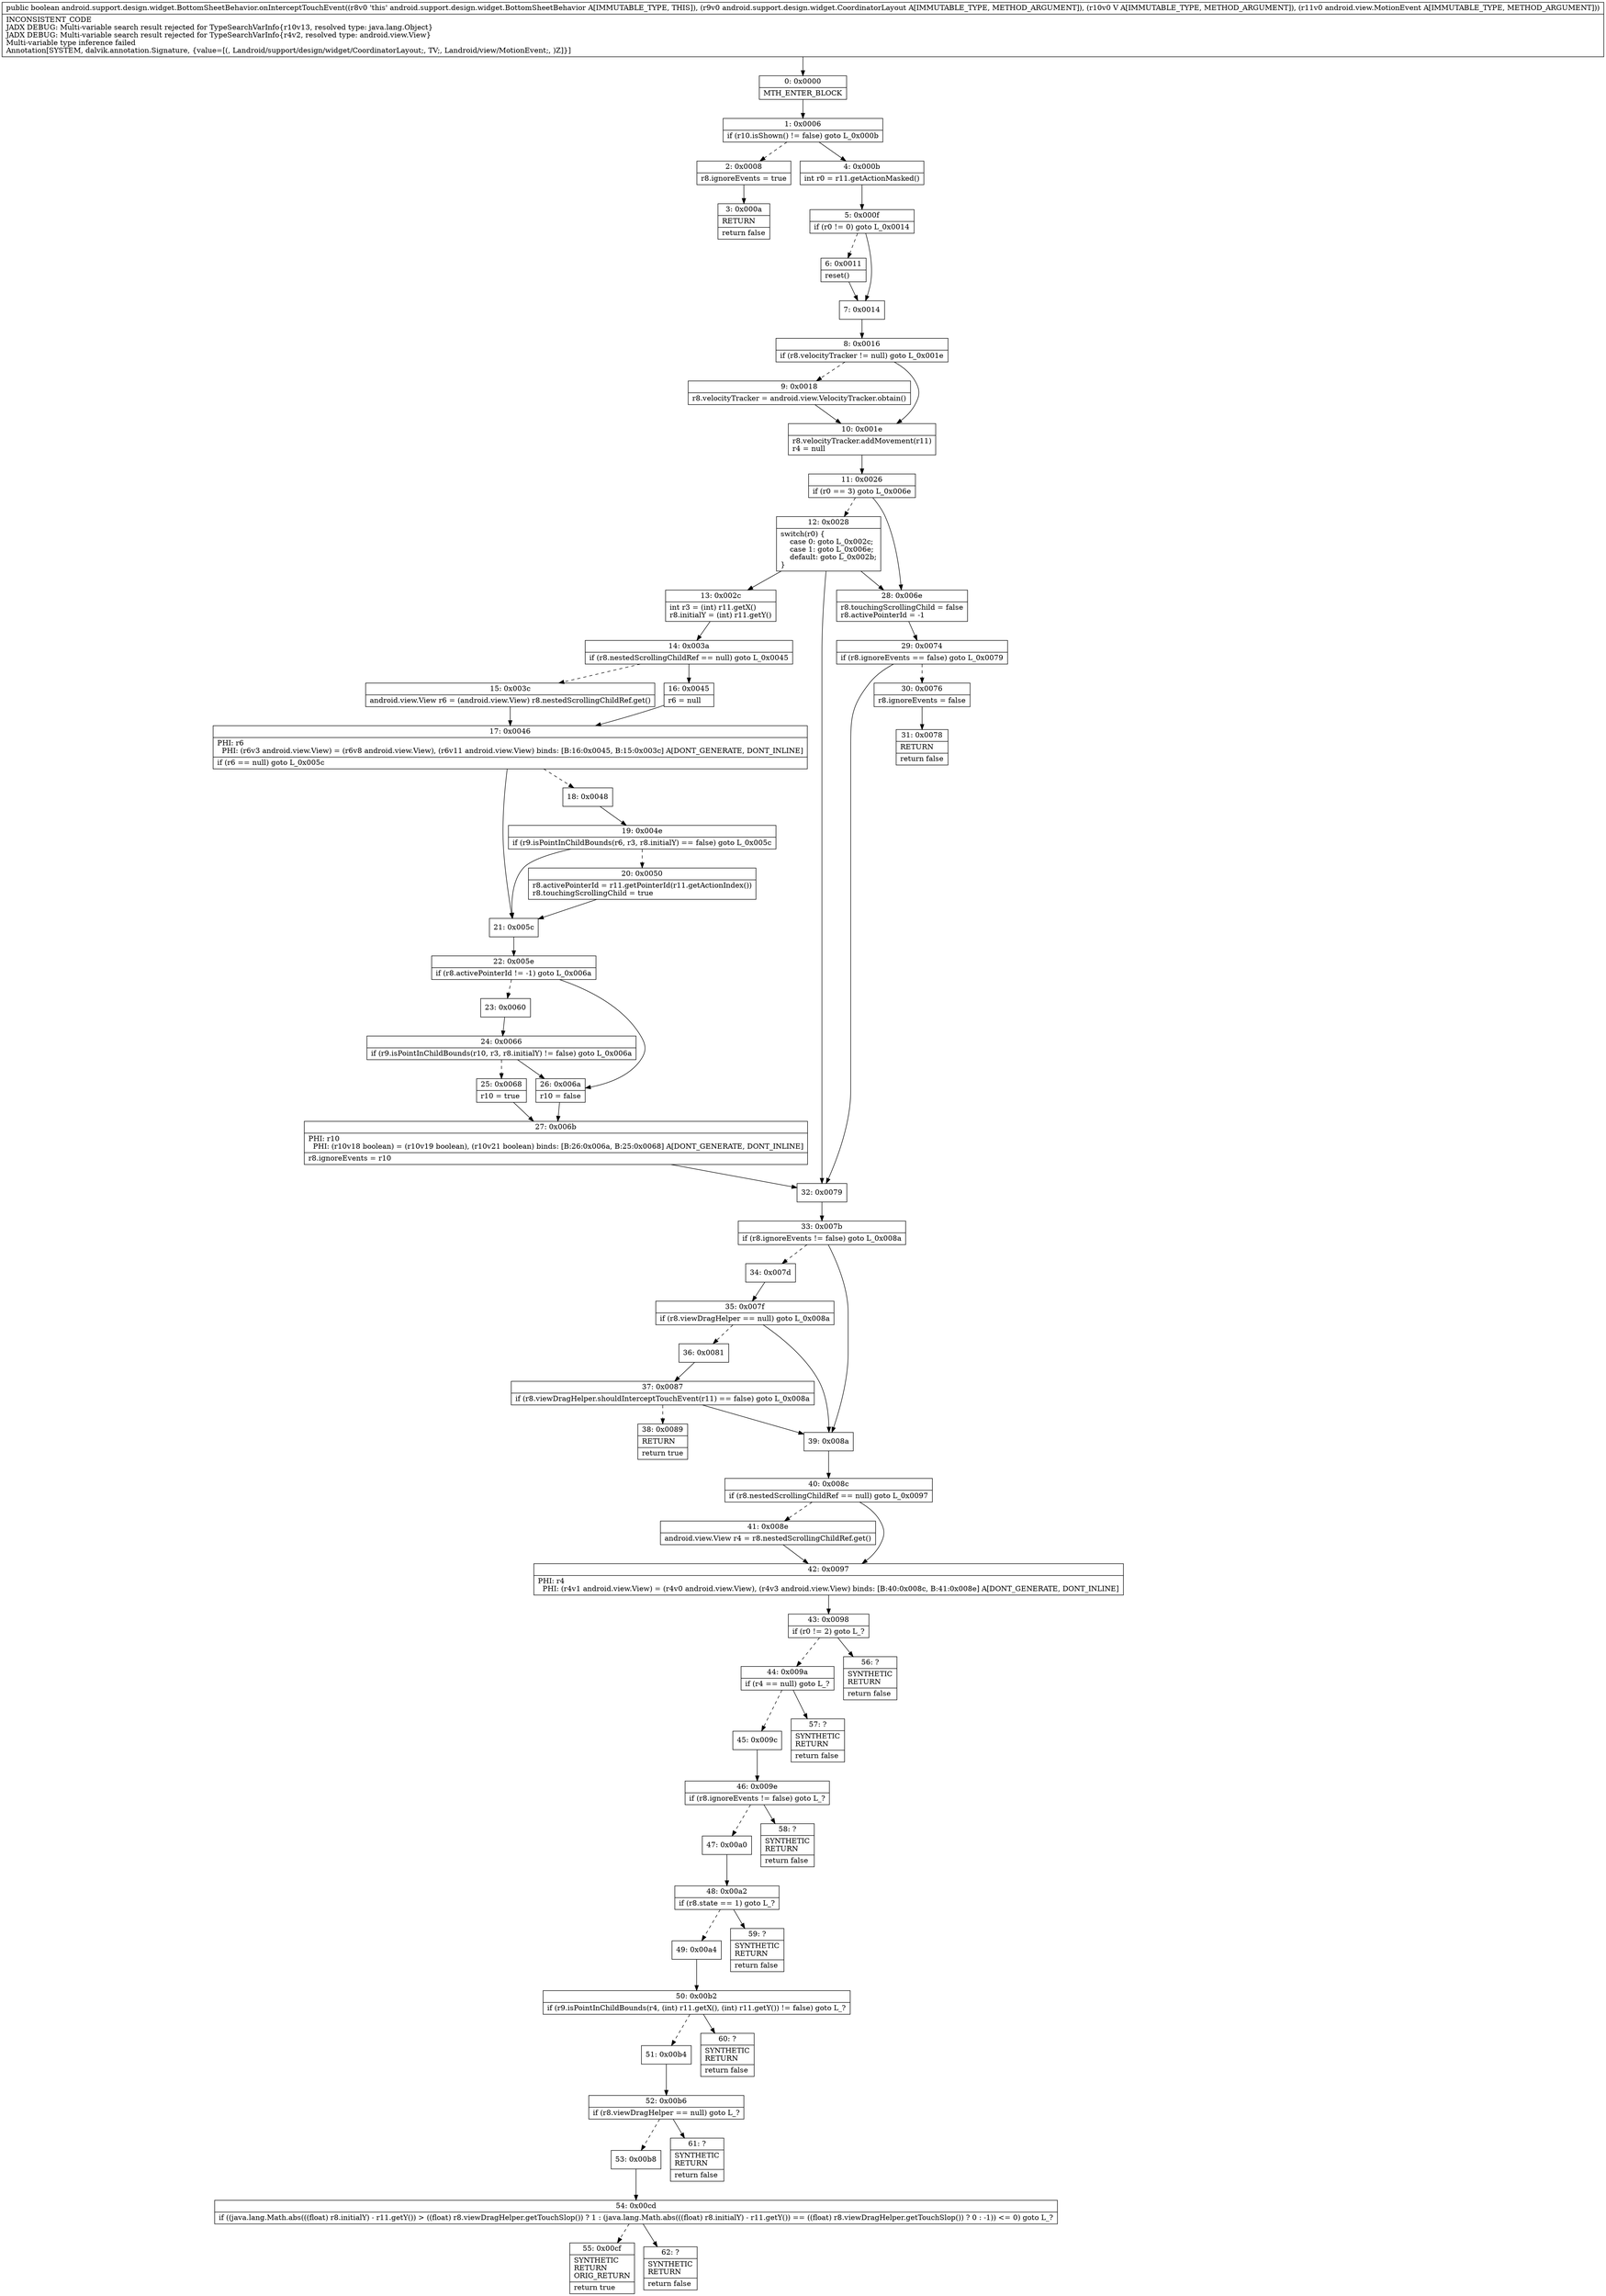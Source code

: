 digraph "CFG forandroid.support.design.widget.BottomSheetBehavior.onInterceptTouchEvent(Landroid\/support\/design\/widget\/CoordinatorLayout;Landroid\/view\/View;Landroid\/view\/MotionEvent;)Z" {
Node_0 [shape=record,label="{0\:\ 0x0000|MTH_ENTER_BLOCK\l}"];
Node_1 [shape=record,label="{1\:\ 0x0006|if (r10.isShown() != false) goto L_0x000b\l}"];
Node_2 [shape=record,label="{2\:\ 0x0008|r8.ignoreEvents = true\l}"];
Node_3 [shape=record,label="{3\:\ 0x000a|RETURN\l|return false\l}"];
Node_4 [shape=record,label="{4\:\ 0x000b|int r0 = r11.getActionMasked()\l}"];
Node_5 [shape=record,label="{5\:\ 0x000f|if (r0 != 0) goto L_0x0014\l}"];
Node_6 [shape=record,label="{6\:\ 0x0011|reset()\l}"];
Node_7 [shape=record,label="{7\:\ 0x0014}"];
Node_8 [shape=record,label="{8\:\ 0x0016|if (r8.velocityTracker != null) goto L_0x001e\l}"];
Node_9 [shape=record,label="{9\:\ 0x0018|r8.velocityTracker = android.view.VelocityTracker.obtain()\l}"];
Node_10 [shape=record,label="{10\:\ 0x001e|r8.velocityTracker.addMovement(r11)\lr4 = null\l}"];
Node_11 [shape=record,label="{11\:\ 0x0026|if (r0 == 3) goto L_0x006e\l}"];
Node_12 [shape=record,label="{12\:\ 0x0028|switch(r0) \{\l    case 0: goto L_0x002c;\l    case 1: goto L_0x006e;\l    default: goto L_0x002b;\l\}\l}"];
Node_13 [shape=record,label="{13\:\ 0x002c|int r3 = (int) r11.getX()\lr8.initialY = (int) r11.getY()\l}"];
Node_14 [shape=record,label="{14\:\ 0x003a|if (r8.nestedScrollingChildRef == null) goto L_0x0045\l}"];
Node_15 [shape=record,label="{15\:\ 0x003c|android.view.View r6 = (android.view.View) r8.nestedScrollingChildRef.get()\l}"];
Node_16 [shape=record,label="{16\:\ 0x0045|r6 = null\l}"];
Node_17 [shape=record,label="{17\:\ 0x0046|PHI: r6 \l  PHI: (r6v3 android.view.View) = (r6v8 android.view.View), (r6v11 android.view.View) binds: [B:16:0x0045, B:15:0x003c] A[DONT_GENERATE, DONT_INLINE]\l|if (r6 == null) goto L_0x005c\l}"];
Node_18 [shape=record,label="{18\:\ 0x0048}"];
Node_19 [shape=record,label="{19\:\ 0x004e|if (r9.isPointInChildBounds(r6, r3, r8.initialY) == false) goto L_0x005c\l}"];
Node_20 [shape=record,label="{20\:\ 0x0050|r8.activePointerId = r11.getPointerId(r11.getActionIndex())\lr8.touchingScrollingChild = true\l}"];
Node_21 [shape=record,label="{21\:\ 0x005c}"];
Node_22 [shape=record,label="{22\:\ 0x005e|if (r8.activePointerId != \-1) goto L_0x006a\l}"];
Node_23 [shape=record,label="{23\:\ 0x0060}"];
Node_24 [shape=record,label="{24\:\ 0x0066|if (r9.isPointInChildBounds(r10, r3, r8.initialY) != false) goto L_0x006a\l}"];
Node_25 [shape=record,label="{25\:\ 0x0068|r10 = true\l}"];
Node_26 [shape=record,label="{26\:\ 0x006a|r10 = false\l}"];
Node_27 [shape=record,label="{27\:\ 0x006b|PHI: r10 \l  PHI: (r10v18 boolean) = (r10v19 boolean), (r10v21 boolean) binds: [B:26:0x006a, B:25:0x0068] A[DONT_GENERATE, DONT_INLINE]\l|r8.ignoreEvents = r10\l}"];
Node_28 [shape=record,label="{28\:\ 0x006e|r8.touchingScrollingChild = false\lr8.activePointerId = \-1\l}"];
Node_29 [shape=record,label="{29\:\ 0x0074|if (r8.ignoreEvents == false) goto L_0x0079\l}"];
Node_30 [shape=record,label="{30\:\ 0x0076|r8.ignoreEvents = false\l}"];
Node_31 [shape=record,label="{31\:\ 0x0078|RETURN\l|return false\l}"];
Node_32 [shape=record,label="{32\:\ 0x0079}"];
Node_33 [shape=record,label="{33\:\ 0x007b|if (r8.ignoreEvents != false) goto L_0x008a\l}"];
Node_34 [shape=record,label="{34\:\ 0x007d}"];
Node_35 [shape=record,label="{35\:\ 0x007f|if (r8.viewDragHelper == null) goto L_0x008a\l}"];
Node_36 [shape=record,label="{36\:\ 0x0081}"];
Node_37 [shape=record,label="{37\:\ 0x0087|if (r8.viewDragHelper.shouldInterceptTouchEvent(r11) == false) goto L_0x008a\l}"];
Node_38 [shape=record,label="{38\:\ 0x0089|RETURN\l|return true\l}"];
Node_39 [shape=record,label="{39\:\ 0x008a}"];
Node_40 [shape=record,label="{40\:\ 0x008c|if (r8.nestedScrollingChildRef == null) goto L_0x0097\l}"];
Node_41 [shape=record,label="{41\:\ 0x008e|android.view.View r4 = r8.nestedScrollingChildRef.get()\l}"];
Node_42 [shape=record,label="{42\:\ 0x0097|PHI: r4 \l  PHI: (r4v1 android.view.View) = (r4v0 android.view.View), (r4v3 android.view.View) binds: [B:40:0x008c, B:41:0x008e] A[DONT_GENERATE, DONT_INLINE]\l}"];
Node_43 [shape=record,label="{43\:\ 0x0098|if (r0 != 2) goto L_?\l}"];
Node_44 [shape=record,label="{44\:\ 0x009a|if (r4 == null) goto L_?\l}"];
Node_45 [shape=record,label="{45\:\ 0x009c}"];
Node_46 [shape=record,label="{46\:\ 0x009e|if (r8.ignoreEvents != false) goto L_?\l}"];
Node_47 [shape=record,label="{47\:\ 0x00a0}"];
Node_48 [shape=record,label="{48\:\ 0x00a2|if (r8.state == 1) goto L_?\l}"];
Node_49 [shape=record,label="{49\:\ 0x00a4}"];
Node_50 [shape=record,label="{50\:\ 0x00b2|if (r9.isPointInChildBounds(r4, (int) r11.getX(), (int) r11.getY()) != false) goto L_?\l}"];
Node_51 [shape=record,label="{51\:\ 0x00b4}"];
Node_52 [shape=record,label="{52\:\ 0x00b6|if (r8.viewDragHelper == null) goto L_?\l}"];
Node_53 [shape=record,label="{53\:\ 0x00b8}"];
Node_54 [shape=record,label="{54\:\ 0x00cd|if ((java.lang.Math.abs(((float) r8.initialY) \- r11.getY()) \> ((float) r8.viewDragHelper.getTouchSlop()) ? 1 : (java.lang.Math.abs(((float) r8.initialY) \- r11.getY()) == ((float) r8.viewDragHelper.getTouchSlop()) ? 0 : \-1)) \<= 0) goto L_?\l}"];
Node_55 [shape=record,label="{55\:\ 0x00cf|SYNTHETIC\lRETURN\lORIG_RETURN\l|return true\l}"];
Node_56 [shape=record,label="{56\:\ ?|SYNTHETIC\lRETURN\l|return false\l}"];
Node_57 [shape=record,label="{57\:\ ?|SYNTHETIC\lRETURN\l|return false\l}"];
Node_58 [shape=record,label="{58\:\ ?|SYNTHETIC\lRETURN\l|return false\l}"];
Node_59 [shape=record,label="{59\:\ ?|SYNTHETIC\lRETURN\l|return false\l}"];
Node_60 [shape=record,label="{60\:\ ?|SYNTHETIC\lRETURN\l|return false\l}"];
Node_61 [shape=record,label="{61\:\ ?|SYNTHETIC\lRETURN\l|return false\l}"];
Node_62 [shape=record,label="{62\:\ ?|SYNTHETIC\lRETURN\l|return false\l}"];
MethodNode[shape=record,label="{public boolean android.support.design.widget.BottomSheetBehavior.onInterceptTouchEvent((r8v0 'this' android.support.design.widget.BottomSheetBehavior A[IMMUTABLE_TYPE, THIS]), (r9v0 android.support.design.widget.CoordinatorLayout A[IMMUTABLE_TYPE, METHOD_ARGUMENT]), (r10v0 V A[IMMUTABLE_TYPE, METHOD_ARGUMENT]), (r11v0 android.view.MotionEvent A[IMMUTABLE_TYPE, METHOD_ARGUMENT]))  | INCONSISTENT_CODE\lJADX DEBUG: Multi\-variable search result rejected for TypeSearchVarInfo\{r10v13, resolved type: java.lang.Object\}\lJADX DEBUG: Multi\-variable search result rejected for TypeSearchVarInfo\{r4v2, resolved type: android.view.View\}\lMulti\-variable type inference failed\lAnnotation[SYSTEM, dalvik.annotation.Signature, \{value=[(, Landroid\/support\/design\/widget\/CoordinatorLayout;, TV;, Landroid\/view\/MotionEvent;, )Z]\}]\l}"];
MethodNode -> Node_0;
Node_0 -> Node_1;
Node_1 -> Node_2[style=dashed];
Node_1 -> Node_4;
Node_2 -> Node_3;
Node_4 -> Node_5;
Node_5 -> Node_6[style=dashed];
Node_5 -> Node_7;
Node_6 -> Node_7;
Node_7 -> Node_8;
Node_8 -> Node_9[style=dashed];
Node_8 -> Node_10;
Node_9 -> Node_10;
Node_10 -> Node_11;
Node_11 -> Node_12[style=dashed];
Node_11 -> Node_28;
Node_12 -> Node_13;
Node_12 -> Node_28;
Node_12 -> Node_32;
Node_13 -> Node_14;
Node_14 -> Node_15[style=dashed];
Node_14 -> Node_16;
Node_15 -> Node_17;
Node_16 -> Node_17;
Node_17 -> Node_18[style=dashed];
Node_17 -> Node_21;
Node_18 -> Node_19;
Node_19 -> Node_20[style=dashed];
Node_19 -> Node_21;
Node_20 -> Node_21;
Node_21 -> Node_22;
Node_22 -> Node_23[style=dashed];
Node_22 -> Node_26;
Node_23 -> Node_24;
Node_24 -> Node_25[style=dashed];
Node_24 -> Node_26;
Node_25 -> Node_27;
Node_26 -> Node_27;
Node_27 -> Node_32;
Node_28 -> Node_29;
Node_29 -> Node_30[style=dashed];
Node_29 -> Node_32;
Node_30 -> Node_31;
Node_32 -> Node_33;
Node_33 -> Node_34[style=dashed];
Node_33 -> Node_39;
Node_34 -> Node_35;
Node_35 -> Node_36[style=dashed];
Node_35 -> Node_39;
Node_36 -> Node_37;
Node_37 -> Node_38[style=dashed];
Node_37 -> Node_39;
Node_39 -> Node_40;
Node_40 -> Node_41[style=dashed];
Node_40 -> Node_42;
Node_41 -> Node_42;
Node_42 -> Node_43;
Node_43 -> Node_44[style=dashed];
Node_43 -> Node_56;
Node_44 -> Node_45[style=dashed];
Node_44 -> Node_57;
Node_45 -> Node_46;
Node_46 -> Node_47[style=dashed];
Node_46 -> Node_58;
Node_47 -> Node_48;
Node_48 -> Node_49[style=dashed];
Node_48 -> Node_59;
Node_49 -> Node_50;
Node_50 -> Node_51[style=dashed];
Node_50 -> Node_60;
Node_51 -> Node_52;
Node_52 -> Node_53[style=dashed];
Node_52 -> Node_61;
Node_53 -> Node_54;
Node_54 -> Node_55[style=dashed];
Node_54 -> Node_62;
}

